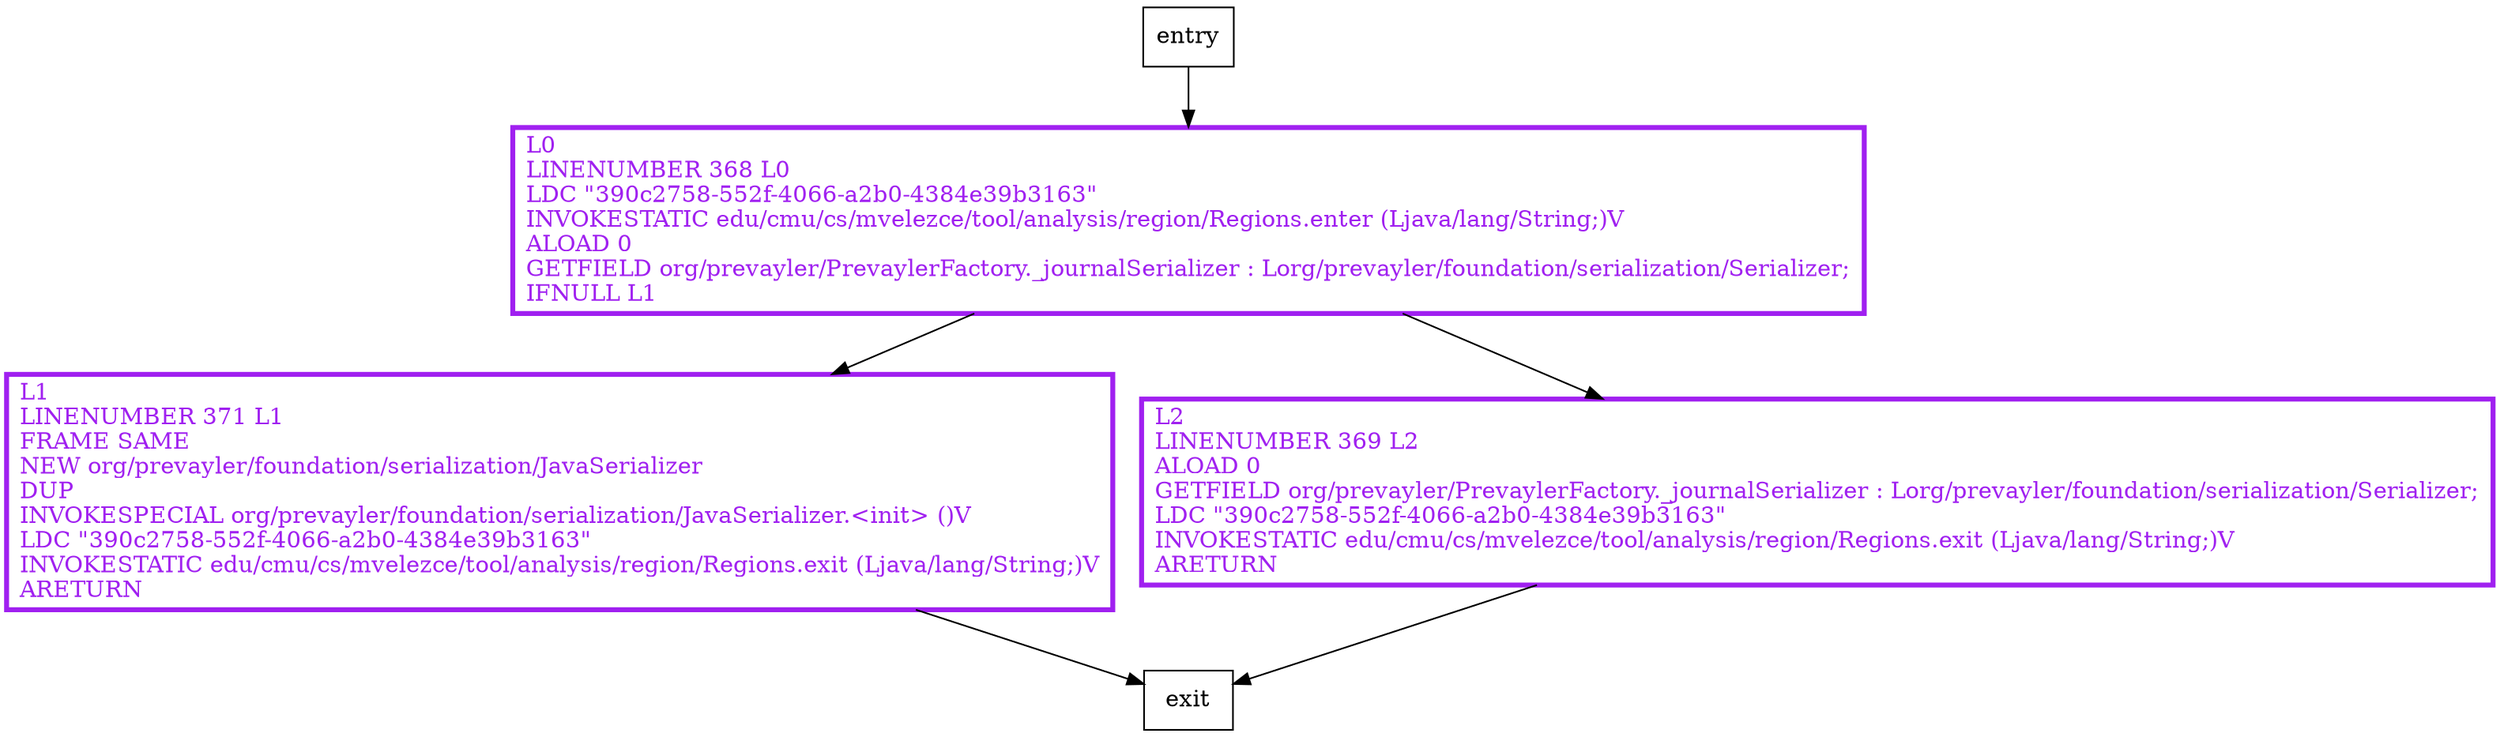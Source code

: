 digraph journalSerializer {
node [shape=record];
156629124 [label="L1\lLINENUMBER 371 L1\lFRAME SAME\lNEW org/prevayler/foundation/serialization/JavaSerializer\lDUP\lINVOKESPECIAL org/prevayler/foundation/serialization/JavaSerializer.\<init\> ()V\lLDC \"390c2758-552f-4066-a2b0-4384e39b3163\"\lINVOKESTATIC edu/cmu/cs/mvelezce/tool/analysis/region/Regions.exit (Ljava/lang/String;)V\lARETURN\l"];
895642508 [label="L0\lLINENUMBER 368 L0\lLDC \"390c2758-552f-4066-a2b0-4384e39b3163\"\lINVOKESTATIC edu/cmu/cs/mvelezce/tool/analysis/region/Regions.enter (Ljava/lang/String;)V\lALOAD 0\lGETFIELD org/prevayler/PrevaylerFactory._journalSerializer : Lorg/prevayler/foundation/serialization/Serializer;\lIFNULL L1\l"];
1808846230 [label="L2\lLINENUMBER 369 L2\lALOAD 0\lGETFIELD org/prevayler/PrevaylerFactory._journalSerializer : Lorg/prevayler/foundation/serialization/Serializer;\lLDC \"390c2758-552f-4066-a2b0-4384e39b3163\"\lINVOKESTATIC edu/cmu/cs/mvelezce/tool/analysis/region/Regions.exit (Ljava/lang/String;)V\lARETURN\l"];
entry;
exit;
156629124 -> exit;
entry -> 895642508;
895642508 -> 156629124;
895642508 -> 1808846230;
1808846230 -> exit;
156629124[fontcolor="purple", penwidth=3, color="purple"];
895642508[fontcolor="purple", penwidth=3, color="purple"];
1808846230[fontcolor="purple", penwidth=3, color="purple"];
}
